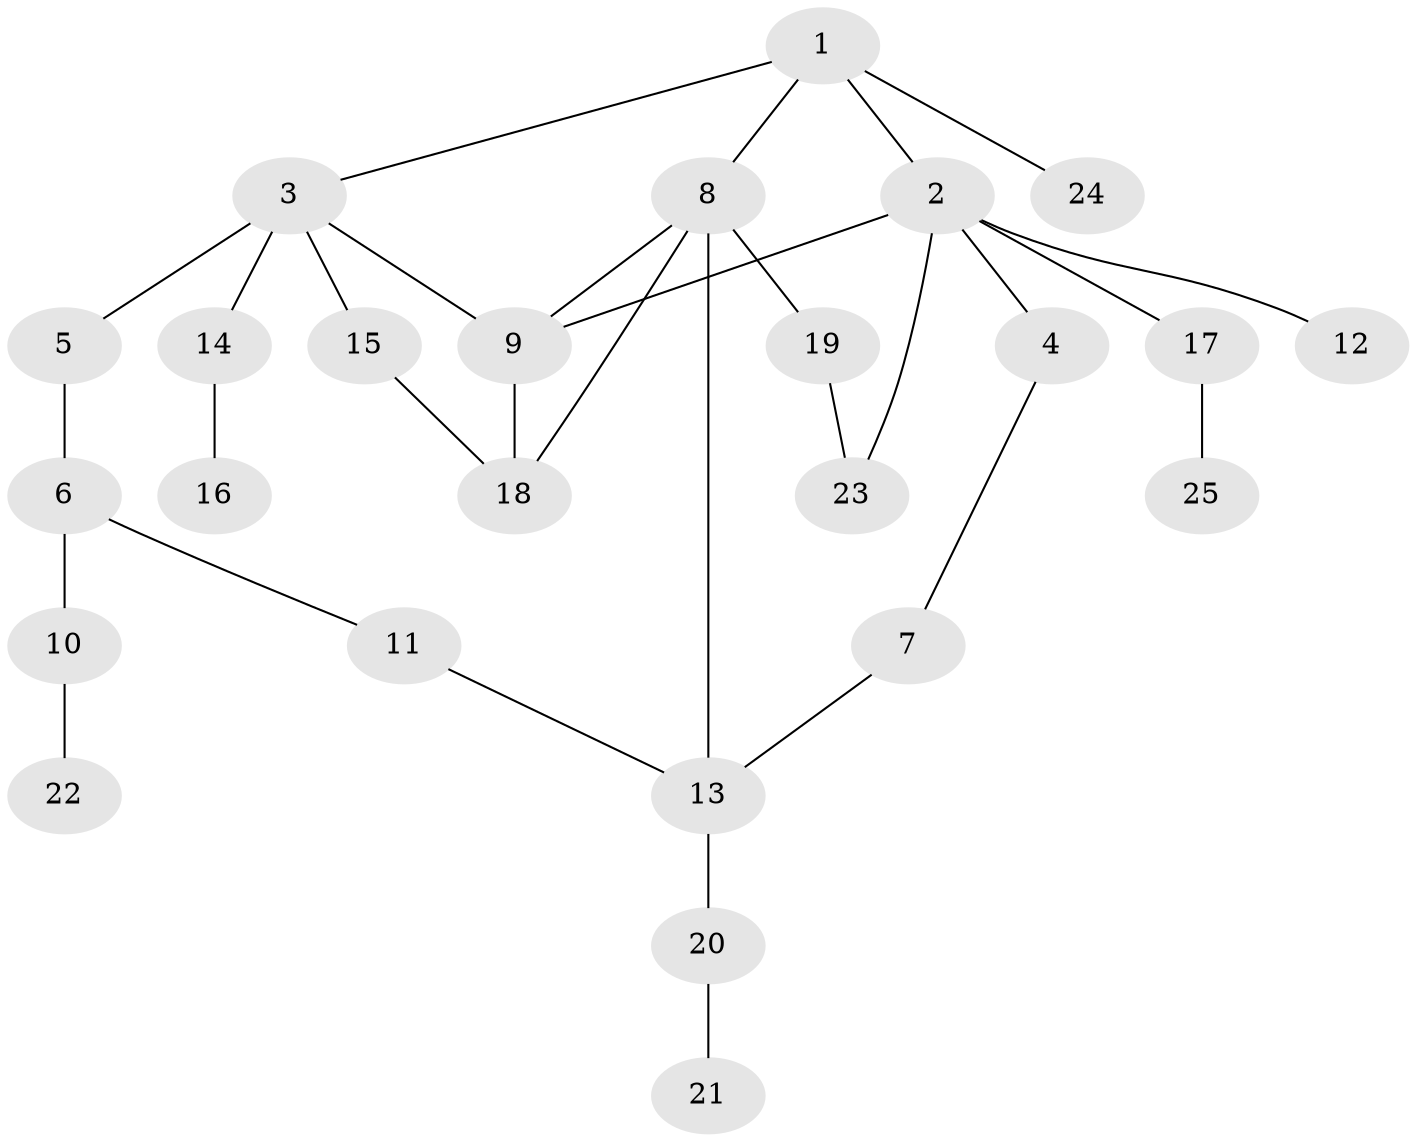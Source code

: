 // original degree distribution, {5: 0.06, 6: 0.02, 4: 0.08, 2: 0.26, 1: 0.38, 3: 0.2}
// Generated by graph-tools (version 1.1) at 2025/48/03/04/25 22:48:39]
// undirected, 25 vertices, 31 edges
graph export_dot {
  node [color=gray90,style=filled];
  1;
  2;
  3;
  4;
  5;
  6;
  7;
  8;
  9;
  10;
  11;
  12;
  13;
  14;
  15;
  16;
  17;
  18;
  19;
  20;
  21;
  22;
  23;
  24;
  25;
  1 -- 2 [weight=1.0];
  1 -- 3 [weight=1.0];
  1 -- 8 [weight=1.0];
  1 -- 24 [weight=1.0];
  2 -- 4 [weight=1.0];
  2 -- 9 [weight=1.0];
  2 -- 12 [weight=1.0];
  2 -- 17 [weight=1.0];
  2 -- 23 [weight=1.0];
  3 -- 5 [weight=2.0];
  3 -- 9 [weight=1.0];
  3 -- 14 [weight=1.0];
  3 -- 15 [weight=1.0];
  4 -- 7 [weight=1.0];
  5 -- 6 [weight=1.0];
  6 -- 10 [weight=1.0];
  6 -- 11 [weight=1.0];
  7 -- 13 [weight=1.0];
  8 -- 9 [weight=1.0];
  8 -- 13 [weight=1.0];
  8 -- 18 [weight=1.0];
  8 -- 19 [weight=1.0];
  9 -- 18 [weight=1.0];
  10 -- 22 [weight=1.0];
  11 -- 13 [weight=1.0];
  13 -- 20 [weight=1.0];
  14 -- 16 [weight=2.0];
  15 -- 18 [weight=1.0];
  17 -- 25 [weight=1.0];
  19 -- 23 [weight=1.0];
  20 -- 21 [weight=4.0];
}
